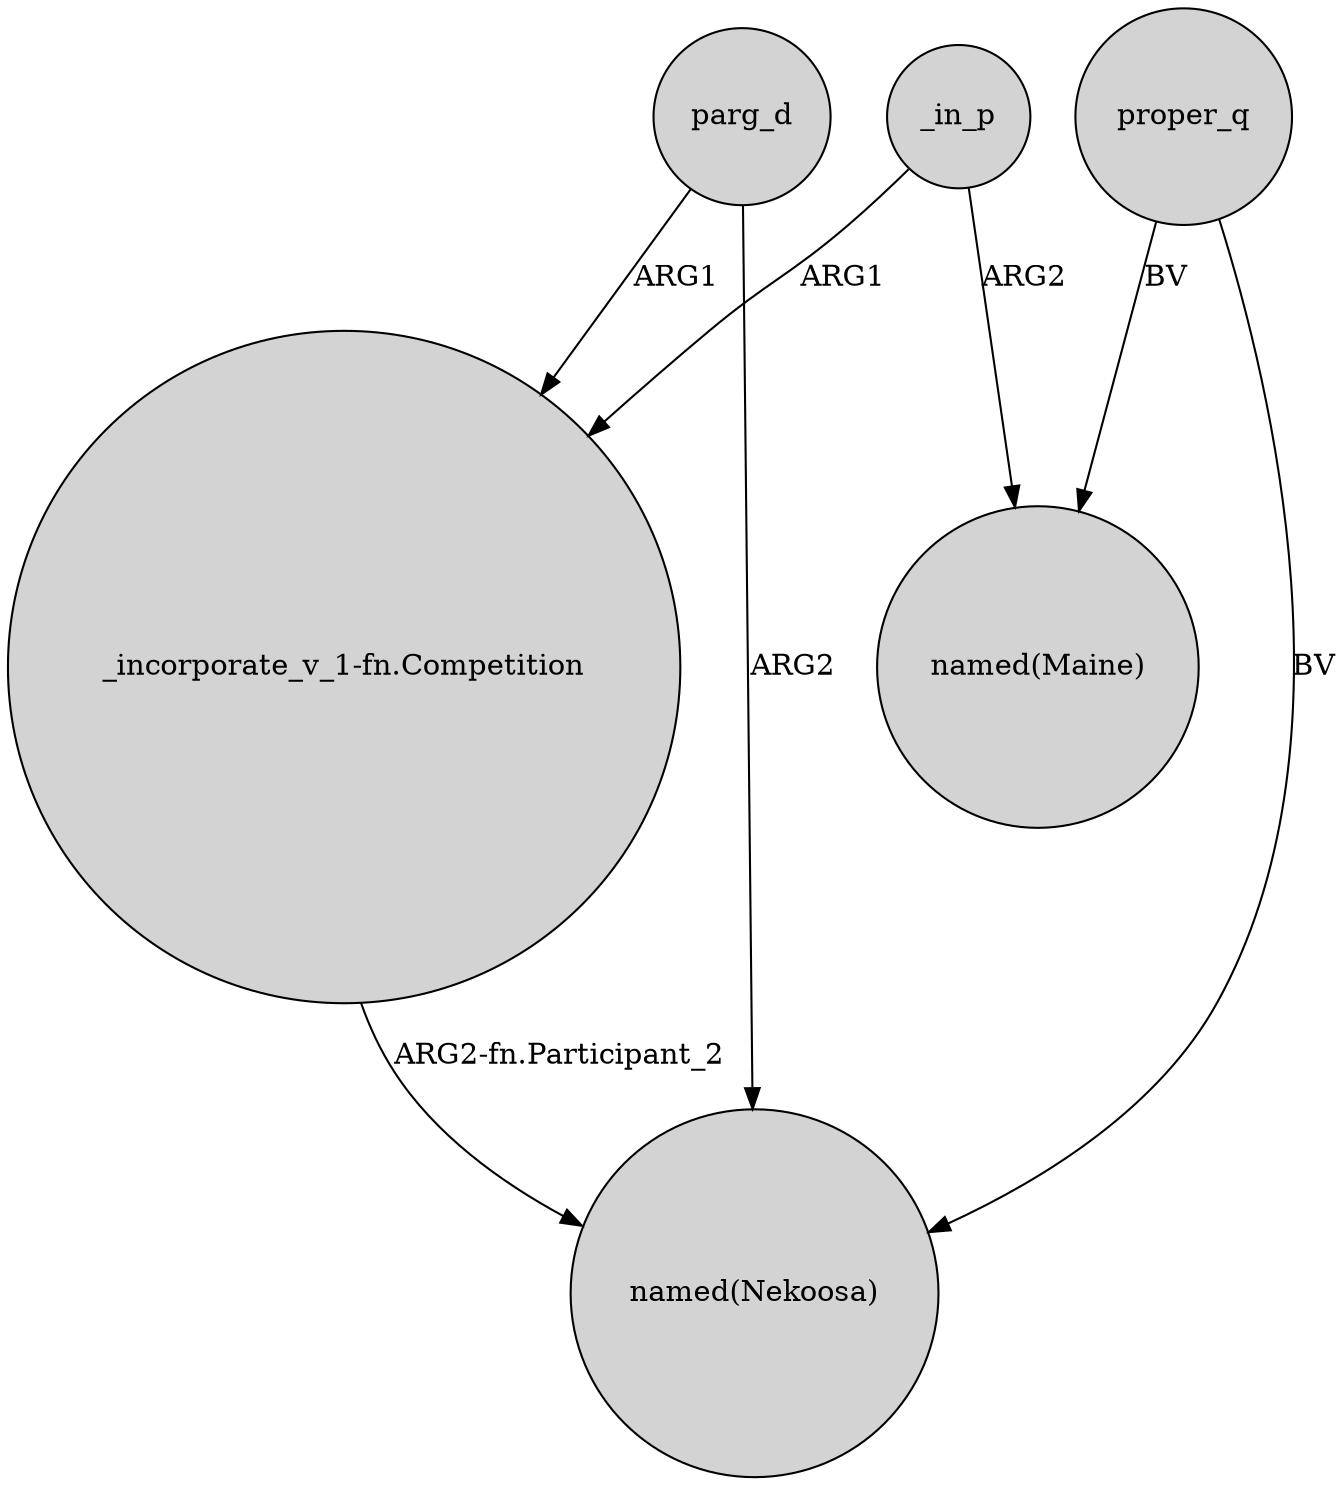 digraph {
	node [shape=circle style=filled]
	"_incorporate_v_1-fn.Competition" -> "named(Nekoosa)" [label="ARG2-fn.Participant_2"]
	_in_p -> "_incorporate_v_1-fn.Competition" [label=ARG1]
	parg_d -> "_incorporate_v_1-fn.Competition" [label=ARG1]
	proper_q -> "named(Maine)" [label=BV]
	parg_d -> "named(Nekoosa)" [label=ARG2]
	proper_q -> "named(Nekoosa)" [label=BV]
	_in_p -> "named(Maine)" [label=ARG2]
}
